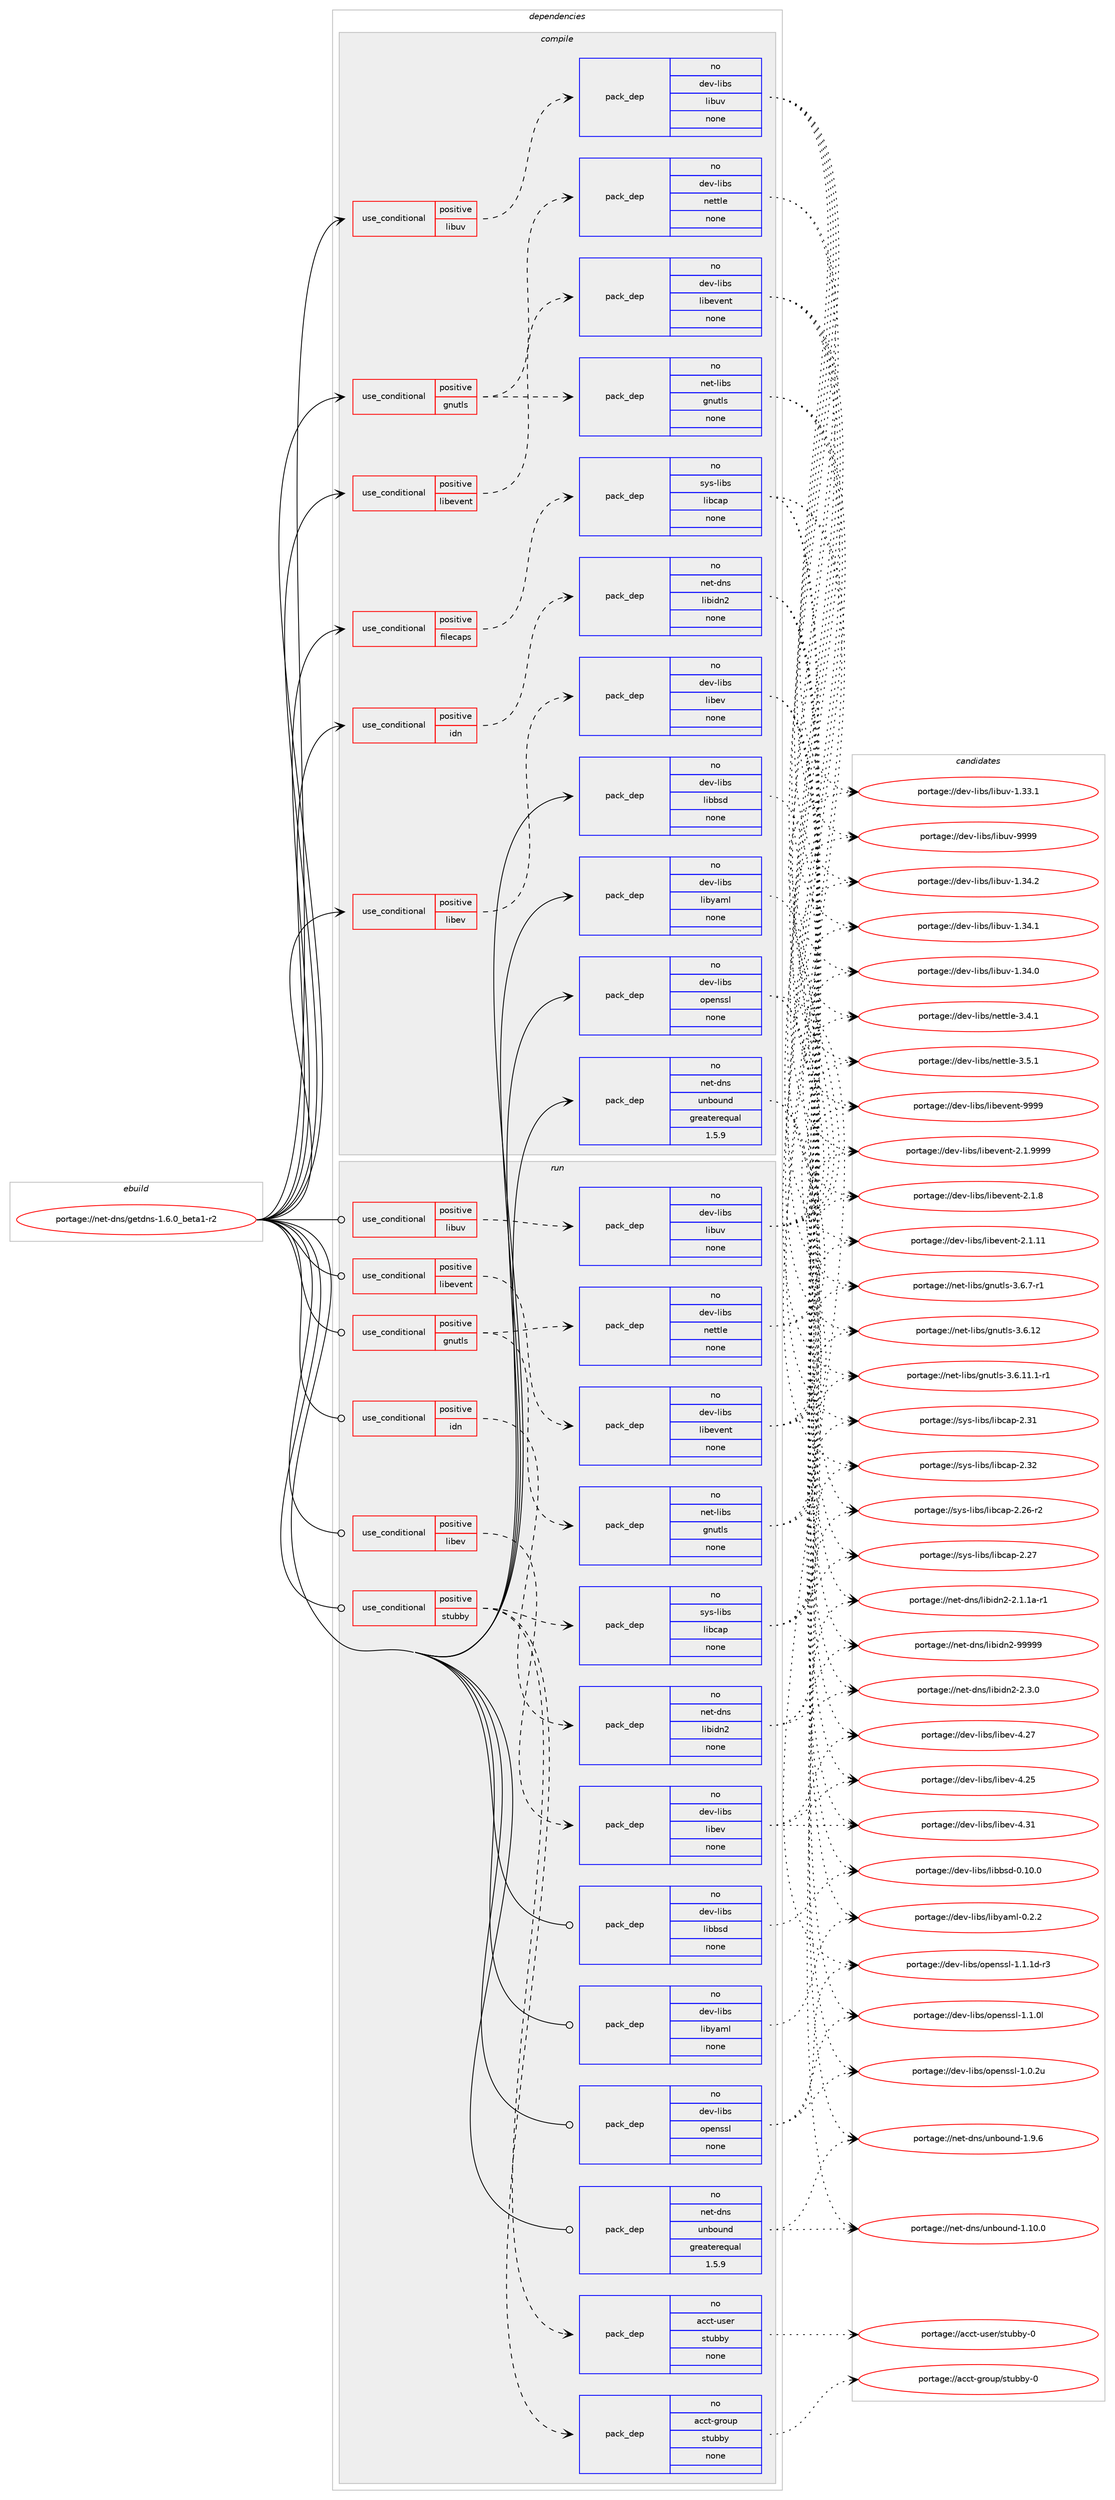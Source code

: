 digraph prolog {

# *************
# Graph options
# *************

newrank=true;
concentrate=true;
compound=true;
graph [rankdir=LR,fontname=Helvetica,fontsize=10,ranksep=1.5];#, ranksep=2.5, nodesep=0.2];
edge  [arrowhead=vee];
node  [fontname=Helvetica,fontsize=10];

# **********
# The ebuild
# **********

subgraph cluster_leftcol {
color=gray;
rank=same;
label=<<i>ebuild</i>>;
id [label="portage://net-dns/getdns-1.6.0_beta1-r2", color=red, width=4, href="../net-dns/getdns-1.6.0_beta1-r2.svg"];
}

# ****************
# The dependencies
# ****************

subgraph cluster_midcol {
color=gray;
label=<<i>dependencies</i>>;
subgraph cluster_compile {
fillcolor="#eeeeee";
style=filled;
label=<<i>compile</i>>;
subgraph cond19280 {
dependency88666 [label=<<TABLE BORDER="0" CELLBORDER="1" CELLSPACING="0" CELLPADDING="4"><TR><TD ROWSPAN="3" CELLPADDING="10">use_conditional</TD></TR><TR><TD>positive</TD></TR><TR><TD>filecaps</TD></TR></TABLE>>, shape=none, color=red];
subgraph pack67725 {
dependency88667 [label=<<TABLE BORDER="0" CELLBORDER="1" CELLSPACING="0" CELLPADDING="4" WIDTH="220"><TR><TD ROWSPAN="6" CELLPADDING="30">pack_dep</TD></TR><TR><TD WIDTH="110">no</TD></TR><TR><TD>sys-libs</TD></TR><TR><TD>libcap</TD></TR><TR><TD>none</TD></TR><TR><TD></TD></TR></TABLE>>, shape=none, color=blue];
}
dependency88666:e -> dependency88667:w [weight=20,style="dashed",arrowhead="vee"];
}
id:e -> dependency88666:w [weight=20,style="solid",arrowhead="vee"];
subgraph cond19281 {
dependency88668 [label=<<TABLE BORDER="0" CELLBORDER="1" CELLSPACING="0" CELLPADDING="4"><TR><TD ROWSPAN="3" CELLPADDING="10">use_conditional</TD></TR><TR><TD>positive</TD></TR><TR><TD>gnutls</TD></TR></TABLE>>, shape=none, color=red];
subgraph pack67726 {
dependency88669 [label=<<TABLE BORDER="0" CELLBORDER="1" CELLSPACING="0" CELLPADDING="4" WIDTH="220"><TR><TD ROWSPAN="6" CELLPADDING="30">pack_dep</TD></TR><TR><TD WIDTH="110">no</TD></TR><TR><TD>net-libs</TD></TR><TR><TD>gnutls</TD></TR><TR><TD>none</TD></TR><TR><TD></TD></TR></TABLE>>, shape=none, color=blue];
}
dependency88668:e -> dependency88669:w [weight=20,style="dashed",arrowhead="vee"];
subgraph pack67727 {
dependency88670 [label=<<TABLE BORDER="0" CELLBORDER="1" CELLSPACING="0" CELLPADDING="4" WIDTH="220"><TR><TD ROWSPAN="6" CELLPADDING="30">pack_dep</TD></TR><TR><TD WIDTH="110">no</TD></TR><TR><TD>dev-libs</TD></TR><TR><TD>nettle</TD></TR><TR><TD>none</TD></TR><TR><TD></TD></TR></TABLE>>, shape=none, color=blue];
}
dependency88668:e -> dependency88670:w [weight=20,style="dashed",arrowhead="vee"];
}
id:e -> dependency88668:w [weight=20,style="solid",arrowhead="vee"];
subgraph cond19282 {
dependency88671 [label=<<TABLE BORDER="0" CELLBORDER="1" CELLSPACING="0" CELLPADDING="4"><TR><TD ROWSPAN="3" CELLPADDING="10">use_conditional</TD></TR><TR><TD>positive</TD></TR><TR><TD>idn</TD></TR></TABLE>>, shape=none, color=red];
subgraph pack67728 {
dependency88672 [label=<<TABLE BORDER="0" CELLBORDER="1" CELLSPACING="0" CELLPADDING="4" WIDTH="220"><TR><TD ROWSPAN="6" CELLPADDING="30">pack_dep</TD></TR><TR><TD WIDTH="110">no</TD></TR><TR><TD>net-dns</TD></TR><TR><TD>libidn2</TD></TR><TR><TD>none</TD></TR><TR><TD></TD></TR></TABLE>>, shape=none, color=blue];
}
dependency88671:e -> dependency88672:w [weight=20,style="dashed",arrowhead="vee"];
}
id:e -> dependency88671:w [weight=20,style="solid",arrowhead="vee"];
subgraph cond19283 {
dependency88673 [label=<<TABLE BORDER="0" CELLBORDER="1" CELLSPACING="0" CELLPADDING="4"><TR><TD ROWSPAN="3" CELLPADDING="10">use_conditional</TD></TR><TR><TD>positive</TD></TR><TR><TD>libev</TD></TR></TABLE>>, shape=none, color=red];
subgraph pack67729 {
dependency88674 [label=<<TABLE BORDER="0" CELLBORDER="1" CELLSPACING="0" CELLPADDING="4" WIDTH="220"><TR><TD ROWSPAN="6" CELLPADDING="30">pack_dep</TD></TR><TR><TD WIDTH="110">no</TD></TR><TR><TD>dev-libs</TD></TR><TR><TD>libev</TD></TR><TR><TD>none</TD></TR><TR><TD></TD></TR></TABLE>>, shape=none, color=blue];
}
dependency88673:e -> dependency88674:w [weight=20,style="dashed",arrowhead="vee"];
}
id:e -> dependency88673:w [weight=20,style="solid",arrowhead="vee"];
subgraph cond19284 {
dependency88675 [label=<<TABLE BORDER="0" CELLBORDER="1" CELLSPACING="0" CELLPADDING="4"><TR><TD ROWSPAN="3" CELLPADDING="10">use_conditional</TD></TR><TR><TD>positive</TD></TR><TR><TD>libevent</TD></TR></TABLE>>, shape=none, color=red];
subgraph pack67730 {
dependency88676 [label=<<TABLE BORDER="0" CELLBORDER="1" CELLSPACING="0" CELLPADDING="4" WIDTH="220"><TR><TD ROWSPAN="6" CELLPADDING="30">pack_dep</TD></TR><TR><TD WIDTH="110">no</TD></TR><TR><TD>dev-libs</TD></TR><TR><TD>libevent</TD></TR><TR><TD>none</TD></TR><TR><TD></TD></TR></TABLE>>, shape=none, color=blue];
}
dependency88675:e -> dependency88676:w [weight=20,style="dashed",arrowhead="vee"];
}
id:e -> dependency88675:w [weight=20,style="solid",arrowhead="vee"];
subgraph cond19285 {
dependency88677 [label=<<TABLE BORDER="0" CELLBORDER="1" CELLSPACING="0" CELLPADDING="4"><TR><TD ROWSPAN="3" CELLPADDING="10">use_conditional</TD></TR><TR><TD>positive</TD></TR><TR><TD>libuv</TD></TR></TABLE>>, shape=none, color=red];
subgraph pack67731 {
dependency88678 [label=<<TABLE BORDER="0" CELLBORDER="1" CELLSPACING="0" CELLPADDING="4" WIDTH="220"><TR><TD ROWSPAN="6" CELLPADDING="30">pack_dep</TD></TR><TR><TD WIDTH="110">no</TD></TR><TR><TD>dev-libs</TD></TR><TR><TD>libuv</TD></TR><TR><TD>none</TD></TR><TR><TD></TD></TR></TABLE>>, shape=none, color=blue];
}
dependency88677:e -> dependency88678:w [weight=20,style="dashed",arrowhead="vee"];
}
id:e -> dependency88677:w [weight=20,style="solid",arrowhead="vee"];
subgraph pack67732 {
dependency88679 [label=<<TABLE BORDER="0" CELLBORDER="1" CELLSPACING="0" CELLPADDING="4" WIDTH="220"><TR><TD ROWSPAN="6" CELLPADDING="30">pack_dep</TD></TR><TR><TD WIDTH="110">no</TD></TR><TR><TD>dev-libs</TD></TR><TR><TD>libbsd</TD></TR><TR><TD>none</TD></TR><TR><TD></TD></TR></TABLE>>, shape=none, color=blue];
}
id:e -> dependency88679:w [weight=20,style="solid",arrowhead="vee"];
subgraph pack67733 {
dependency88680 [label=<<TABLE BORDER="0" CELLBORDER="1" CELLSPACING="0" CELLPADDING="4" WIDTH="220"><TR><TD ROWSPAN="6" CELLPADDING="30">pack_dep</TD></TR><TR><TD WIDTH="110">no</TD></TR><TR><TD>dev-libs</TD></TR><TR><TD>libyaml</TD></TR><TR><TD>none</TD></TR><TR><TD></TD></TR></TABLE>>, shape=none, color=blue];
}
id:e -> dependency88680:w [weight=20,style="solid",arrowhead="vee"];
subgraph pack67734 {
dependency88681 [label=<<TABLE BORDER="0" CELLBORDER="1" CELLSPACING="0" CELLPADDING="4" WIDTH="220"><TR><TD ROWSPAN="6" CELLPADDING="30">pack_dep</TD></TR><TR><TD WIDTH="110">no</TD></TR><TR><TD>dev-libs</TD></TR><TR><TD>openssl</TD></TR><TR><TD>none</TD></TR><TR><TD></TD></TR></TABLE>>, shape=none, color=blue];
}
id:e -> dependency88681:w [weight=20,style="solid",arrowhead="vee"];
subgraph pack67735 {
dependency88682 [label=<<TABLE BORDER="0" CELLBORDER="1" CELLSPACING="0" CELLPADDING="4" WIDTH="220"><TR><TD ROWSPAN="6" CELLPADDING="30">pack_dep</TD></TR><TR><TD WIDTH="110">no</TD></TR><TR><TD>net-dns</TD></TR><TR><TD>unbound</TD></TR><TR><TD>greaterequal</TD></TR><TR><TD>1.5.9</TD></TR></TABLE>>, shape=none, color=blue];
}
id:e -> dependency88682:w [weight=20,style="solid",arrowhead="vee"];
}
subgraph cluster_compileandrun {
fillcolor="#eeeeee";
style=filled;
label=<<i>compile and run</i>>;
}
subgraph cluster_run {
fillcolor="#eeeeee";
style=filled;
label=<<i>run</i>>;
subgraph cond19286 {
dependency88683 [label=<<TABLE BORDER="0" CELLBORDER="1" CELLSPACING="0" CELLPADDING="4"><TR><TD ROWSPAN="3" CELLPADDING="10">use_conditional</TD></TR><TR><TD>positive</TD></TR><TR><TD>gnutls</TD></TR></TABLE>>, shape=none, color=red];
subgraph pack67736 {
dependency88684 [label=<<TABLE BORDER="0" CELLBORDER="1" CELLSPACING="0" CELLPADDING="4" WIDTH="220"><TR><TD ROWSPAN="6" CELLPADDING="30">pack_dep</TD></TR><TR><TD WIDTH="110">no</TD></TR><TR><TD>net-libs</TD></TR><TR><TD>gnutls</TD></TR><TR><TD>none</TD></TR><TR><TD></TD></TR></TABLE>>, shape=none, color=blue];
}
dependency88683:e -> dependency88684:w [weight=20,style="dashed",arrowhead="vee"];
subgraph pack67737 {
dependency88685 [label=<<TABLE BORDER="0" CELLBORDER="1" CELLSPACING="0" CELLPADDING="4" WIDTH="220"><TR><TD ROWSPAN="6" CELLPADDING="30">pack_dep</TD></TR><TR><TD WIDTH="110">no</TD></TR><TR><TD>dev-libs</TD></TR><TR><TD>nettle</TD></TR><TR><TD>none</TD></TR><TR><TD></TD></TR></TABLE>>, shape=none, color=blue];
}
dependency88683:e -> dependency88685:w [weight=20,style="dashed",arrowhead="vee"];
}
id:e -> dependency88683:w [weight=20,style="solid",arrowhead="odot"];
subgraph cond19287 {
dependency88686 [label=<<TABLE BORDER="0" CELLBORDER="1" CELLSPACING="0" CELLPADDING="4"><TR><TD ROWSPAN="3" CELLPADDING="10">use_conditional</TD></TR><TR><TD>positive</TD></TR><TR><TD>idn</TD></TR></TABLE>>, shape=none, color=red];
subgraph pack67738 {
dependency88687 [label=<<TABLE BORDER="0" CELLBORDER="1" CELLSPACING="0" CELLPADDING="4" WIDTH="220"><TR><TD ROWSPAN="6" CELLPADDING="30">pack_dep</TD></TR><TR><TD WIDTH="110">no</TD></TR><TR><TD>net-dns</TD></TR><TR><TD>libidn2</TD></TR><TR><TD>none</TD></TR><TR><TD></TD></TR></TABLE>>, shape=none, color=blue];
}
dependency88686:e -> dependency88687:w [weight=20,style="dashed",arrowhead="vee"];
}
id:e -> dependency88686:w [weight=20,style="solid",arrowhead="odot"];
subgraph cond19288 {
dependency88688 [label=<<TABLE BORDER="0" CELLBORDER="1" CELLSPACING="0" CELLPADDING="4"><TR><TD ROWSPAN="3" CELLPADDING="10">use_conditional</TD></TR><TR><TD>positive</TD></TR><TR><TD>libev</TD></TR></TABLE>>, shape=none, color=red];
subgraph pack67739 {
dependency88689 [label=<<TABLE BORDER="0" CELLBORDER="1" CELLSPACING="0" CELLPADDING="4" WIDTH="220"><TR><TD ROWSPAN="6" CELLPADDING="30">pack_dep</TD></TR><TR><TD WIDTH="110">no</TD></TR><TR><TD>dev-libs</TD></TR><TR><TD>libev</TD></TR><TR><TD>none</TD></TR><TR><TD></TD></TR></TABLE>>, shape=none, color=blue];
}
dependency88688:e -> dependency88689:w [weight=20,style="dashed",arrowhead="vee"];
}
id:e -> dependency88688:w [weight=20,style="solid",arrowhead="odot"];
subgraph cond19289 {
dependency88690 [label=<<TABLE BORDER="0" CELLBORDER="1" CELLSPACING="0" CELLPADDING="4"><TR><TD ROWSPAN="3" CELLPADDING="10">use_conditional</TD></TR><TR><TD>positive</TD></TR><TR><TD>libevent</TD></TR></TABLE>>, shape=none, color=red];
subgraph pack67740 {
dependency88691 [label=<<TABLE BORDER="0" CELLBORDER="1" CELLSPACING="0" CELLPADDING="4" WIDTH="220"><TR><TD ROWSPAN="6" CELLPADDING="30">pack_dep</TD></TR><TR><TD WIDTH="110">no</TD></TR><TR><TD>dev-libs</TD></TR><TR><TD>libevent</TD></TR><TR><TD>none</TD></TR><TR><TD></TD></TR></TABLE>>, shape=none, color=blue];
}
dependency88690:e -> dependency88691:w [weight=20,style="dashed",arrowhead="vee"];
}
id:e -> dependency88690:w [weight=20,style="solid",arrowhead="odot"];
subgraph cond19290 {
dependency88692 [label=<<TABLE BORDER="0" CELLBORDER="1" CELLSPACING="0" CELLPADDING="4"><TR><TD ROWSPAN="3" CELLPADDING="10">use_conditional</TD></TR><TR><TD>positive</TD></TR><TR><TD>libuv</TD></TR></TABLE>>, shape=none, color=red];
subgraph pack67741 {
dependency88693 [label=<<TABLE BORDER="0" CELLBORDER="1" CELLSPACING="0" CELLPADDING="4" WIDTH="220"><TR><TD ROWSPAN="6" CELLPADDING="30">pack_dep</TD></TR><TR><TD WIDTH="110">no</TD></TR><TR><TD>dev-libs</TD></TR><TR><TD>libuv</TD></TR><TR><TD>none</TD></TR><TR><TD></TD></TR></TABLE>>, shape=none, color=blue];
}
dependency88692:e -> dependency88693:w [weight=20,style="dashed",arrowhead="vee"];
}
id:e -> dependency88692:w [weight=20,style="solid",arrowhead="odot"];
subgraph cond19291 {
dependency88694 [label=<<TABLE BORDER="0" CELLBORDER="1" CELLSPACING="0" CELLPADDING="4"><TR><TD ROWSPAN="3" CELLPADDING="10">use_conditional</TD></TR><TR><TD>positive</TD></TR><TR><TD>stubby</TD></TR></TABLE>>, shape=none, color=red];
subgraph pack67742 {
dependency88695 [label=<<TABLE BORDER="0" CELLBORDER="1" CELLSPACING="0" CELLPADDING="4" WIDTH="220"><TR><TD ROWSPAN="6" CELLPADDING="30">pack_dep</TD></TR><TR><TD WIDTH="110">no</TD></TR><TR><TD>acct-group</TD></TR><TR><TD>stubby</TD></TR><TR><TD>none</TD></TR><TR><TD></TD></TR></TABLE>>, shape=none, color=blue];
}
dependency88694:e -> dependency88695:w [weight=20,style="dashed",arrowhead="vee"];
subgraph pack67743 {
dependency88696 [label=<<TABLE BORDER="0" CELLBORDER="1" CELLSPACING="0" CELLPADDING="4" WIDTH="220"><TR><TD ROWSPAN="6" CELLPADDING="30">pack_dep</TD></TR><TR><TD WIDTH="110">no</TD></TR><TR><TD>acct-user</TD></TR><TR><TD>stubby</TD></TR><TR><TD>none</TD></TR><TR><TD></TD></TR></TABLE>>, shape=none, color=blue];
}
dependency88694:e -> dependency88696:w [weight=20,style="dashed",arrowhead="vee"];
subgraph pack67744 {
dependency88697 [label=<<TABLE BORDER="0" CELLBORDER="1" CELLSPACING="0" CELLPADDING="4" WIDTH="220"><TR><TD ROWSPAN="6" CELLPADDING="30">pack_dep</TD></TR><TR><TD WIDTH="110">no</TD></TR><TR><TD>sys-libs</TD></TR><TR><TD>libcap</TD></TR><TR><TD>none</TD></TR><TR><TD></TD></TR></TABLE>>, shape=none, color=blue];
}
dependency88694:e -> dependency88697:w [weight=20,style="dashed",arrowhead="vee"];
}
id:e -> dependency88694:w [weight=20,style="solid",arrowhead="odot"];
subgraph pack67745 {
dependency88698 [label=<<TABLE BORDER="0" CELLBORDER="1" CELLSPACING="0" CELLPADDING="4" WIDTH="220"><TR><TD ROWSPAN="6" CELLPADDING="30">pack_dep</TD></TR><TR><TD WIDTH="110">no</TD></TR><TR><TD>dev-libs</TD></TR><TR><TD>libbsd</TD></TR><TR><TD>none</TD></TR><TR><TD></TD></TR></TABLE>>, shape=none, color=blue];
}
id:e -> dependency88698:w [weight=20,style="solid",arrowhead="odot"];
subgraph pack67746 {
dependency88699 [label=<<TABLE BORDER="0" CELLBORDER="1" CELLSPACING="0" CELLPADDING="4" WIDTH="220"><TR><TD ROWSPAN="6" CELLPADDING="30">pack_dep</TD></TR><TR><TD WIDTH="110">no</TD></TR><TR><TD>dev-libs</TD></TR><TR><TD>libyaml</TD></TR><TR><TD>none</TD></TR><TR><TD></TD></TR></TABLE>>, shape=none, color=blue];
}
id:e -> dependency88699:w [weight=20,style="solid",arrowhead="odot"];
subgraph pack67747 {
dependency88700 [label=<<TABLE BORDER="0" CELLBORDER="1" CELLSPACING="0" CELLPADDING="4" WIDTH="220"><TR><TD ROWSPAN="6" CELLPADDING="30">pack_dep</TD></TR><TR><TD WIDTH="110">no</TD></TR><TR><TD>dev-libs</TD></TR><TR><TD>openssl</TD></TR><TR><TD>none</TD></TR><TR><TD></TD></TR></TABLE>>, shape=none, color=blue];
}
id:e -> dependency88700:w [weight=20,style="solid",arrowhead="odot"];
subgraph pack67748 {
dependency88701 [label=<<TABLE BORDER="0" CELLBORDER="1" CELLSPACING="0" CELLPADDING="4" WIDTH="220"><TR><TD ROWSPAN="6" CELLPADDING="30">pack_dep</TD></TR><TR><TD WIDTH="110">no</TD></TR><TR><TD>net-dns</TD></TR><TR><TD>unbound</TD></TR><TR><TD>greaterequal</TD></TR><TR><TD>1.5.9</TD></TR></TABLE>>, shape=none, color=blue];
}
id:e -> dependency88701:w [weight=20,style="solid",arrowhead="odot"];
}
}

# **************
# The candidates
# **************

subgraph cluster_choices {
rank=same;
color=gray;
label=<<i>candidates</i>>;

subgraph choice67725 {
color=black;
nodesep=1;
choice1151211154510810598115471081059899971124550465150 [label="portage://sys-libs/libcap-2.32", color=red, width=4,href="../sys-libs/libcap-2.32.svg"];
choice1151211154510810598115471081059899971124550465149 [label="portage://sys-libs/libcap-2.31", color=red, width=4,href="../sys-libs/libcap-2.31.svg"];
choice1151211154510810598115471081059899971124550465055 [label="portage://sys-libs/libcap-2.27", color=red, width=4,href="../sys-libs/libcap-2.27.svg"];
choice11512111545108105981154710810598999711245504650544511450 [label="portage://sys-libs/libcap-2.26-r2", color=red, width=4,href="../sys-libs/libcap-2.26-r2.svg"];
dependency88667:e -> choice1151211154510810598115471081059899971124550465150:w [style=dotted,weight="100"];
dependency88667:e -> choice1151211154510810598115471081059899971124550465149:w [style=dotted,weight="100"];
dependency88667:e -> choice1151211154510810598115471081059899971124550465055:w [style=dotted,weight="100"];
dependency88667:e -> choice11512111545108105981154710810598999711245504650544511450:w [style=dotted,weight="100"];
}
subgraph choice67726 {
color=black;
nodesep=1;
choice1101011164510810598115471031101171161081154551465446554511449 [label="portage://net-libs/gnutls-3.6.7-r1", color=red, width=4,href="../net-libs/gnutls-3.6.7-r1.svg"];
choice11010111645108105981154710311011711610811545514654464950 [label="portage://net-libs/gnutls-3.6.12", color=red, width=4,href="../net-libs/gnutls-3.6.12.svg"];
choice1101011164510810598115471031101171161081154551465446494946494511449 [label="portage://net-libs/gnutls-3.6.11.1-r1", color=red, width=4,href="../net-libs/gnutls-3.6.11.1-r1.svg"];
dependency88669:e -> choice1101011164510810598115471031101171161081154551465446554511449:w [style=dotted,weight="100"];
dependency88669:e -> choice11010111645108105981154710311011711610811545514654464950:w [style=dotted,weight="100"];
dependency88669:e -> choice1101011164510810598115471031101171161081154551465446494946494511449:w [style=dotted,weight="100"];
}
subgraph choice67727 {
color=black;
nodesep=1;
choice100101118451081059811547110101116116108101455146534649 [label="portage://dev-libs/nettle-3.5.1", color=red, width=4,href="../dev-libs/nettle-3.5.1.svg"];
choice100101118451081059811547110101116116108101455146524649 [label="portage://dev-libs/nettle-3.4.1", color=red, width=4,href="../dev-libs/nettle-3.4.1.svg"];
dependency88670:e -> choice100101118451081059811547110101116116108101455146534649:w [style=dotted,weight="100"];
dependency88670:e -> choice100101118451081059811547110101116116108101455146524649:w [style=dotted,weight="100"];
}
subgraph choice67728 {
color=black;
nodesep=1;
choice11010111645100110115471081059810510011050455757575757 [label="portage://net-dns/libidn2-99999", color=red, width=4,href="../net-dns/libidn2-99999.svg"];
choice11010111645100110115471081059810510011050455046514648 [label="portage://net-dns/libidn2-2.3.0", color=red, width=4,href="../net-dns/libidn2-2.3.0.svg"];
choice11010111645100110115471081059810510011050455046494649974511449 [label="portage://net-dns/libidn2-2.1.1a-r1", color=red, width=4,href="../net-dns/libidn2-2.1.1a-r1.svg"];
dependency88672:e -> choice11010111645100110115471081059810510011050455757575757:w [style=dotted,weight="100"];
dependency88672:e -> choice11010111645100110115471081059810510011050455046514648:w [style=dotted,weight="100"];
dependency88672:e -> choice11010111645100110115471081059810510011050455046494649974511449:w [style=dotted,weight="100"];
}
subgraph choice67729 {
color=black;
nodesep=1;
choice100101118451081059811547108105981011184552465149 [label="portage://dev-libs/libev-4.31", color=red, width=4,href="../dev-libs/libev-4.31.svg"];
choice100101118451081059811547108105981011184552465055 [label="portage://dev-libs/libev-4.27", color=red, width=4,href="../dev-libs/libev-4.27.svg"];
choice100101118451081059811547108105981011184552465053 [label="portage://dev-libs/libev-4.25", color=red, width=4,href="../dev-libs/libev-4.25.svg"];
dependency88674:e -> choice100101118451081059811547108105981011184552465149:w [style=dotted,weight="100"];
dependency88674:e -> choice100101118451081059811547108105981011184552465055:w [style=dotted,weight="100"];
dependency88674:e -> choice100101118451081059811547108105981011184552465053:w [style=dotted,weight="100"];
}
subgraph choice67730 {
color=black;
nodesep=1;
choice100101118451081059811547108105981011181011101164557575757 [label="portage://dev-libs/libevent-9999", color=red, width=4,href="../dev-libs/libevent-9999.svg"];
choice10010111845108105981154710810598101118101110116455046494657575757 [label="portage://dev-libs/libevent-2.1.9999", color=red, width=4,href="../dev-libs/libevent-2.1.9999.svg"];
choice10010111845108105981154710810598101118101110116455046494656 [label="portage://dev-libs/libevent-2.1.8", color=red, width=4,href="../dev-libs/libevent-2.1.8.svg"];
choice1001011184510810598115471081059810111810111011645504649464949 [label="portage://dev-libs/libevent-2.1.11", color=red, width=4,href="../dev-libs/libevent-2.1.11.svg"];
dependency88676:e -> choice100101118451081059811547108105981011181011101164557575757:w [style=dotted,weight="100"];
dependency88676:e -> choice10010111845108105981154710810598101118101110116455046494657575757:w [style=dotted,weight="100"];
dependency88676:e -> choice10010111845108105981154710810598101118101110116455046494656:w [style=dotted,weight="100"];
dependency88676:e -> choice1001011184510810598115471081059810111810111011645504649464949:w [style=dotted,weight="100"];
}
subgraph choice67731 {
color=black;
nodesep=1;
choice100101118451081059811547108105981171184557575757 [label="portage://dev-libs/libuv-9999", color=red, width=4,href="../dev-libs/libuv-9999.svg"];
choice1001011184510810598115471081059811711845494651524650 [label="portage://dev-libs/libuv-1.34.2", color=red, width=4,href="../dev-libs/libuv-1.34.2.svg"];
choice1001011184510810598115471081059811711845494651524649 [label="portage://dev-libs/libuv-1.34.1", color=red, width=4,href="../dev-libs/libuv-1.34.1.svg"];
choice1001011184510810598115471081059811711845494651524648 [label="portage://dev-libs/libuv-1.34.0", color=red, width=4,href="../dev-libs/libuv-1.34.0.svg"];
choice1001011184510810598115471081059811711845494651514649 [label="portage://dev-libs/libuv-1.33.1", color=red, width=4,href="../dev-libs/libuv-1.33.1.svg"];
dependency88678:e -> choice100101118451081059811547108105981171184557575757:w [style=dotted,weight="100"];
dependency88678:e -> choice1001011184510810598115471081059811711845494651524650:w [style=dotted,weight="100"];
dependency88678:e -> choice1001011184510810598115471081059811711845494651524649:w [style=dotted,weight="100"];
dependency88678:e -> choice1001011184510810598115471081059811711845494651524648:w [style=dotted,weight="100"];
dependency88678:e -> choice1001011184510810598115471081059811711845494651514649:w [style=dotted,weight="100"];
}
subgraph choice67732 {
color=black;
nodesep=1;
choice100101118451081059811547108105989811510045484649484648 [label="portage://dev-libs/libbsd-0.10.0", color=red, width=4,href="../dev-libs/libbsd-0.10.0.svg"];
dependency88679:e -> choice100101118451081059811547108105989811510045484649484648:w [style=dotted,weight="100"];
}
subgraph choice67733 {
color=black;
nodesep=1;
choice1001011184510810598115471081059812197109108454846504650 [label="portage://dev-libs/libyaml-0.2.2", color=red, width=4,href="../dev-libs/libyaml-0.2.2.svg"];
dependency88680:e -> choice1001011184510810598115471081059812197109108454846504650:w [style=dotted,weight="100"];
}
subgraph choice67734 {
color=black;
nodesep=1;
choice1001011184510810598115471111121011101151151084549464946491004511451 [label="portage://dev-libs/openssl-1.1.1d-r3", color=red, width=4,href="../dev-libs/openssl-1.1.1d-r3.svg"];
choice100101118451081059811547111112101110115115108454946494648108 [label="portage://dev-libs/openssl-1.1.0l", color=red, width=4,href="../dev-libs/openssl-1.1.0l.svg"];
choice100101118451081059811547111112101110115115108454946484650117 [label="portage://dev-libs/openssl-1.0.2u", color=red, width=4,href="../dev-libs/openssl-1.0.2u.svg"];
dependency88681:e -> choice1001011184510810598115471111121011101151151084549464946491004511451:w [style=dotted,weight="100"];
dependency88681:e -> choice100101118451081059811547111112101110115115108454946494648108:w [style=dotted,weight="100"];
dependency88681:e -> choice100101118451081059811547111112101110115115108454946484650117:w [style=dotted,weight="100"];
}
subgraph choice67735 {
color=black;
nodesep=1;
choice110101116451001101154711711098111117110100454946574654 [label="portage://net-dns/unbound-1.9.6", color=red, width=4,href="../net-dns/unbound-1.9.6.svg"];
choice11010111645100110115471171109811111711010045494649484648 [label="portage://net-dns/unbound-1.10.0", color=red, width=4,href="../net-dns/unbound-1.10.0.svg"];
dependency88682:e -> choice110101116451001101154711711098111117110100454946574654:w [style=dotted,weight="100"];
dependency88682:e -> choice11010111645100110115471171109811111711010045494649484648:w [style=dotted,weight="100"];
}
subgraph choice67736 {
color=black;
nodesep=1;
choice1101011164510810598115471031101171161081154551465446554511449 [label="portage://net-libs/gnutls-3.6.7-r1", color=red, width=4,href="../net-libs/gnutls-3.6.7-r1.svg"];
choice11010111645108105981154710311011711610811545514654464950 [label="portage://net-libs/gnutls-3.6.12", color=red, width=4,href="../net-libs/gnutls-3.6.12.svg"];
choice1101011164510810598115471031101171161081154551465446494946494511449 [label="portage://net-libs/gnutls-3.6.11.1-r1", color=red, width=4,href="../net-libs/gnutls-3.6.11.1-r1.svg"];
dependency88684:e -> choice1101011164510810598115471031101171161081154551465446554511449:w [style=dotted,weight="100"];
dependency88684:e -> choice11010111645108105981154710311011711610811545514654464950:w [style=dotted,weight="100"];
dependency88684:e -> choice1101011164510810598115471031101171161081154551465446494946494511449:w [style=dotted,weight="100"];
}
subgraph choice67737 {
color=black;
nodesep=1;
choice100101118451081059811547110101116116108101455146534649 [label="portage://dev-libs/nettle-3.5.1", color=red, width=4,href="../dev-libs/nettle-3.5.1.svg"];
choice100101118451081059811547110101116116108101455146524649 [label="portage://dev-libs/nettle-3.4.1", color=red, width=4,href="../dev-libs/nettle-3.4.1.svg"];
dependency88685:e -> choice100101118451081059811547110101116116108101455146534649:w [style=dotted,weight="100"];
dependency88685:e -> choice100101118451081059811547110101116116108101455146524649:w [style=dotted,weight="100"];
}
subgraph choice67738 {
color=black;
nodesep=1;
choice11010111645100110115471081059810510011050455757575757 [label="portage://net-dns/libidn2-99999", color=red, width=4,href="../net-dns/libidn2-99999.svg"];
choice11010111645100110115471081059810510011050455046514648 [label="portage://net-dns/libidn2-2.3.0", color=red, width=4,href="../net-dns/libidn2-2.3.0.svg"];
choice11010111645100110115471081059810510011050455046494649974511449 [label="portage://net-dns/libidn2-2.1.1a-r1", color=red, width=4,href="../net-dns/libidn2-2.1.1a-r1.svg"];
dependency88687:e -> choice11010111645100110115471081059810510011050455757575757:w [style=dotted,weight="100"];
dependency88687:e -> choice11010111645100110115471081059810510011050455046514648:w [style=dotted,weight="100"];
dependency88687:e -> choice11010111645100110115471081059810510011050455046494649974511449:w [style=dotted,weight="100"];
}
subgraph choice67739 {
color=black;
nodesep=1;
choice100101118451081059811547108105981011184552465149 [label="portage://dev-libs/libev-4.31", color=red, width=4,href="../dev-libs/libev-4.31.svg"];
choice100101118451081059811547108105981011184552465055 [label="portage://dev-libs/libev-4.27", color=red, width=4,href="../dev-libs/libev-4.27.svg"];
choice100101118451081059811547108105981011184552465053 [label="portage://dev-libs/libev-4.25", color=red, width=4,href="../dev-libs/libev-4.25.svg"];
dependency88689:e -> choice100101118451081059811547108105981011184552465149:w [style=dotted,weight="100"];
dependency88689:e -> choice100101118451081059811547108105981011184552465055:w [style=dotted,weight="100"];
dependency88689:e -> choice100101118451081059811547108105981011184552465053:w [style=dotted,weight="100"];
}
subgraph choice67740 {
color=black;
nodesep=1;
choice100101118451081059811547108105981011181011101164557575757 [label="portage://dev-libs/libevent-9999", color=red, width=4,href="../dev-libs/libevent-9999.svg"];
choice10010111845108105981154710810598101118101110116455046494657575757 [label="portage://dev-libs/libevent-2.1.9999", color=red, width=4,href="../dev-libs/libevent-2.1.9999.svg"];
choice10010111845108105981154710810598101118101110116455046494656 [label="portage://dev-libs/libevent-2.1.8", color=red, width=4,href="../dev-libs/libevent-2.1.8.svg"];
choice1001011184510810598115471081059810111810111011645504649464949 [label="portage://dev-libs/libevent-2.1.11", color=red, width=4,href="../dev-libs/libevent-2.1.11.svg"];
dependency88691:e -> choice100101118451081059811547108105981011181011101164557575757:w [style=dotted,weight="100"];
dependency88691:e -> choice10010111845108105981154710810598101118101110116455046494657575757:w [style=dotted,weight="100"];
dependency88691:e -> choice10010111845108105981154710810598101118101110116455046494656:w [style=dotted,weight="100"];
dependency88691:e -> choice1001011184510810598115471081059810111810111011645504649464949:w [style=dotted,weight="100"];
}
subgraph choice67741 {
color=black;
nodesep=1;
choice100101118451081059811547108105981171184557575757 [label="portage://dev-libs/libuv-9999", color=red, width=4,href="../dev-libs/libuv-9999.svg"];
choice1001011184510810598115471081059811711845494651524650 [label="portage://dev-libs/libuv-1.34.2", color=red, width=4,href="../dev-libs/libuv-1.34.2.svg"];
choice1001011184510810598115471081059811711845494651524649 [label="portage://dev-libs/libuv-1.34.1", color=red, width=4,href="../dev-libs/libuv-1.34.1.svg"];
choice1001011184510810598115471081059811711845494651524648 [label="portage://dev-libs/libuv-1.34.0", color=red, width=4,href="../dev-libs/libuv-1.34.0.svg"];
choice1001011184510810598115471081059811711845494651514649 [label="portage://dev-libs/libuv-1.33.1", color=red, width=4,href="../dev-libs/libuv-1.33.1.svg"];
dependency88693:e -> choice100101118451081059811547108105981171184557575757:w [style=dotted,weight="100"];
dependency88693:e -> choice1001011184510810598115471081059811711845494651524650:w [style=dotted,weight="100"];
dependency88693:e -> choice1001011184510810598115471081059811711845494651524649:w [style=dotted,weight="100"];
dependency88693:e -> choice1001011184510810598115471081059811711845494651524648:w [style=dotted,weight="100"];
dependency88693:e -> choice1001011184510810598115471081059811711845494651514649:w [style=dotted,weight="100"];
}
subgraph choice67742 {
color=black;
nodesep=1;
choice979999116451031141111171124711511611798981214548 [label="portage://acct-group/stubby-0", color=red, width=4,href="../acct-group/stubby-0.svg"];
dependency88695:e -> choice979999116451031141111171124711511611798981214548:w [style=dotted,weight="100"];
}
subgraph choice67743 {
color=black;
nodesep=1;
choice979999116451171151011144711511611798981214548 [label="portage://acct-user/stubby-0", color=red, width=4,href="../acct-user/stubby-0.svg"];
dependency88696:e -> choice979999116451171151011144711511611798981214548:w [style=dotted,weight="100"];
}
subgraph choice67744 {
color=black;
nodesep=1;
choice1151211154510810598115471081059899971124550465150 [label="portage://sys-libs/libcap-2.32", color=red, width=4,href="../sys-libs/libcap-2.32.svg"];
choice1151211154510810598115471081059899971124550465149 [label="portage://sys-libs/libcap-2.31", color=red, width=4,href="../sys-libs/libcap-2.31.svg"];
choice1151211154510810598115471081059899971124550465055 [label="portage://sys-libs/libcap-2.27", color=red, width=4,href="../sys-libs/libcap-2.27.svg"];
choice11512111545108105981154710810598999711245504650544511450 [label="portage://sys-libs/libcap-2.26-r2", color=red, width=4,href="../sys-libs/libcap-2.26-r2.svg"];
dependency88697:e -> choice1151211154510810598115471081059899971124550465150:w [style=dotted,weight="100"];
dependency88697:e -> choice1151211154510810598115471081059899971124550465149:w [style=dotted,weight="100"];
dependency88697:e -> choice1151211154510810598115471081059899971124550465055:w [style=dotted,weight="100"];
dependency88697:e -> choice11512111545108105981154710810598999711245504650544511450:w [style=dotted,weight="100"];
}
subgraph choice67745 {
color=black;
nodesep=1;
choice100101118451081059811547108105989811510045484649484648 [label="portage://dev-libs/libbsd-0.10.0", color=red, width=4,href="../dev-libs/libbsd-0.10.0.svg"];
dependency88698:e -> choice100101118451081059811547108105989811510045484649484648:w [style=dotted,weight="100"];
}
subgraph choice67746 {
color=black;
nodesep=1;
choice1001011184510810598115471081059812197109108454846504650 [label="portage://dev-libs/libyaml-0.2.2", color=red, width=4,href="../dev-libs/libyaml-0.2.2.svg"];
dependency88699:e -> choice1001011184510810598115471081059812197109108454846504650:w [style=dotted,weight="100"];
}
subgraph choice67747 {
color=black;
nodesep=1;
choice1001011184510810598115471111121011101151151084549464946491004511451 [label="portage://dev-libs/openssl-1.1.1d-r3", color=red, width=4,href="../dev-libs/openssl-1.1.1d-r3.svg"];
choice100101118451081059811547111112101110115115108454946494648108 [label="portage://dev-libs/openssl-1.1.0l", color=red, width=4,href="../dev-libs/openssl-1.1.0l.svg"];
choice100101118451081059811547111112101110115115108454946484650117 [label="portage://dev-libs/openssl-1.0.2u", color=red, width=4,href="../dev-libs/openssl-1.0.2u.svg"];
dependency88700:e -> choice1001011184510810598115471111121011101151151084549464946491004511451:w [style=dotted,weight="100"];
dependency88700:e -> choice100101118451081059811547111112101110115115108454946494648108:w [style=dotted,weight="100"];
dependency88700:e -> choice100101118451081059811547111112101110115115108454946484650117:w [style=dotted,weight="100"];
}
subgraph choice67748 {
color=black;
nodesep=1;
choice110101116451001101154711711098111117110100454946574654 [label="portage://net-dns/unbound-1.9.6", color=red, width=4,href="../net-dns/unbound-1.9.6.svg"];
choice11010111645100110115471171109811111711010045494649484648 [label="portage://net-dns/unbound-1.10.0", color=red, width=4,href="../net-dns/unbound-1.10.0.svg"];
dependency88701:e -> choice110101116451001101154711711098111117110100454946574654:w [style=dotted,weight="100"];
dependency88701:e -> choice11010111645100110115471171109811111711010045494649484648:w [style=dotted,weight="100"];
}
}

}

